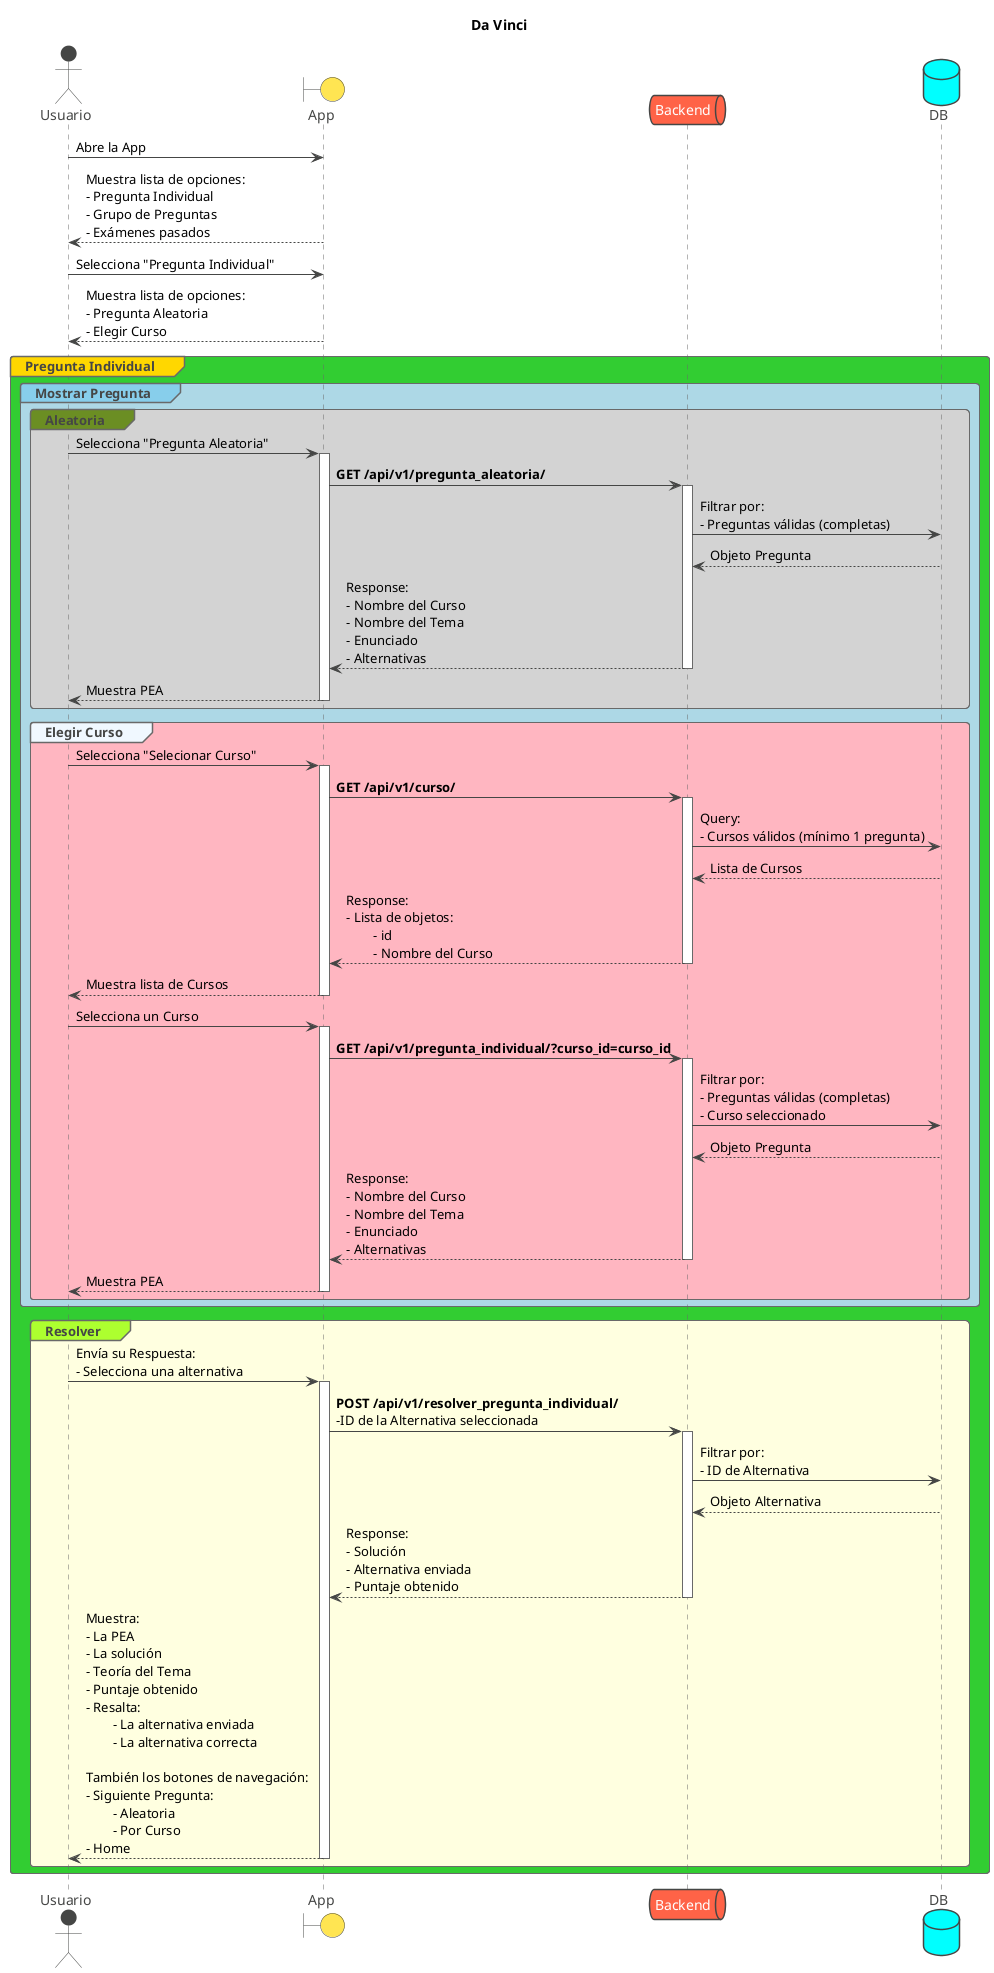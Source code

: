 @startuml Da Vinci
!theme vibrant

title Da Vinci

actor Usuario
boundary App
queue Backend
database DB


Usuario -> App: Abre la App
Usuario <-- App: Muestra lista de opciones: \n- Pregunta Individual \n- Grupo de Preguntas \n- Exámenes pasados
Usuario -> App: Selecciona "Pregunta Individual"
Usuario <-- App: Muestra lista de opciones: \n- Pregunta Aleatoria \n- Elegir Curso

group#Gold  #LimeGreen Pregunta Individual
    group#SkyBlue #LightBlue Mostrar Pregunta
        group#OliveDrab #LightGray Aleatoria
            Usuario -> App: Selecciona "Pregunta Aleatoria"
            activate App
                App -> Backend: **GET /api/v1/pregunta_aleatoria/**
                activate Backend
                    Backend -> DB: Filtrar por: \n- Preguntas válidas (completas)
                    Backend <-- DB: Objeto Pregunta
                    App <-- Backend: Response: \n- Nombre del Curso \n- Nombre del Tema \n- Enunciado \n- Alternativas
                deactivate Backend
                Usuario <-- App: Muestra PEA
            deactivate App
        end

        group#AliceBlue #LightPink Elegir Curso
            Usuario -> App: Selecciona "Selecionar Curso"
            activate App
                App -> Backend: **GET /api/v1/curso/**
                activate Backend
                    Backend -> DB: Query: \n- Cursos válidos (mínimo 1 pregunta)
                    Backend <-- DB: Lista de Cursos
                    App <-- Backend: Response: \n- Lista de objetos:\n\t- id \n\t- Nombre del Curso 
                deactivate Backend
                Usuario <-- App: Muestra lista de Cursos
            deactivate App
            Usuario -> App: Selecciona un Curso
            activate App
                App -> Backend: **GET /api/v1/pregunta_individual/?curso_id=curso_id**
                activate Backend
                    Backend -> DB: Filtrar por: \n- Preguntas válidas (completas)\n- Curso seleccionado
                    Backend <-- DB: Objeto Pregunta
                    App <-- Backend: Response: \n- Nombre del Curso \n- Nombre del Tema \n- Enunciado \n- Alternativas
                deactivate Backend
                Usuario <-- App: Muestra PEA
            deactivate App
        end
    end

    group#GreenYellow #LightYellow Resolver
        Usuario -> App: Envía su Respuesta: \n- Selecciona una alternativa
        activate App
            App -> Backend: **POST /api/v1/resolver_pregunta_individual/** \n-ID de la Alternativa seleccionada
            activate Backend
                Backend -> DB: Filtrar por: \n- ID de Alternativa
                Backend <-- DB: Objeto Alternativa
                App <-- Backend: Response: \n- Solución \n- Alternativa enviada \n- Puntaje obtenido
            deactivate Backend
            Usuario <-- App: Muestra: \n- La PEA \n- La solución \n- Teoría del Tema \n- Puntaje obtenido \n- Resalta: \n\t- La alternativa enviada \n\t- La alternativa correcta \n\nTambién los botones de navegación: \n- Siguiente Pregunta:\n\t- Aleatoria\n\t- Por Curso \n- Home
        deactivate App
    end
end
@enduml
